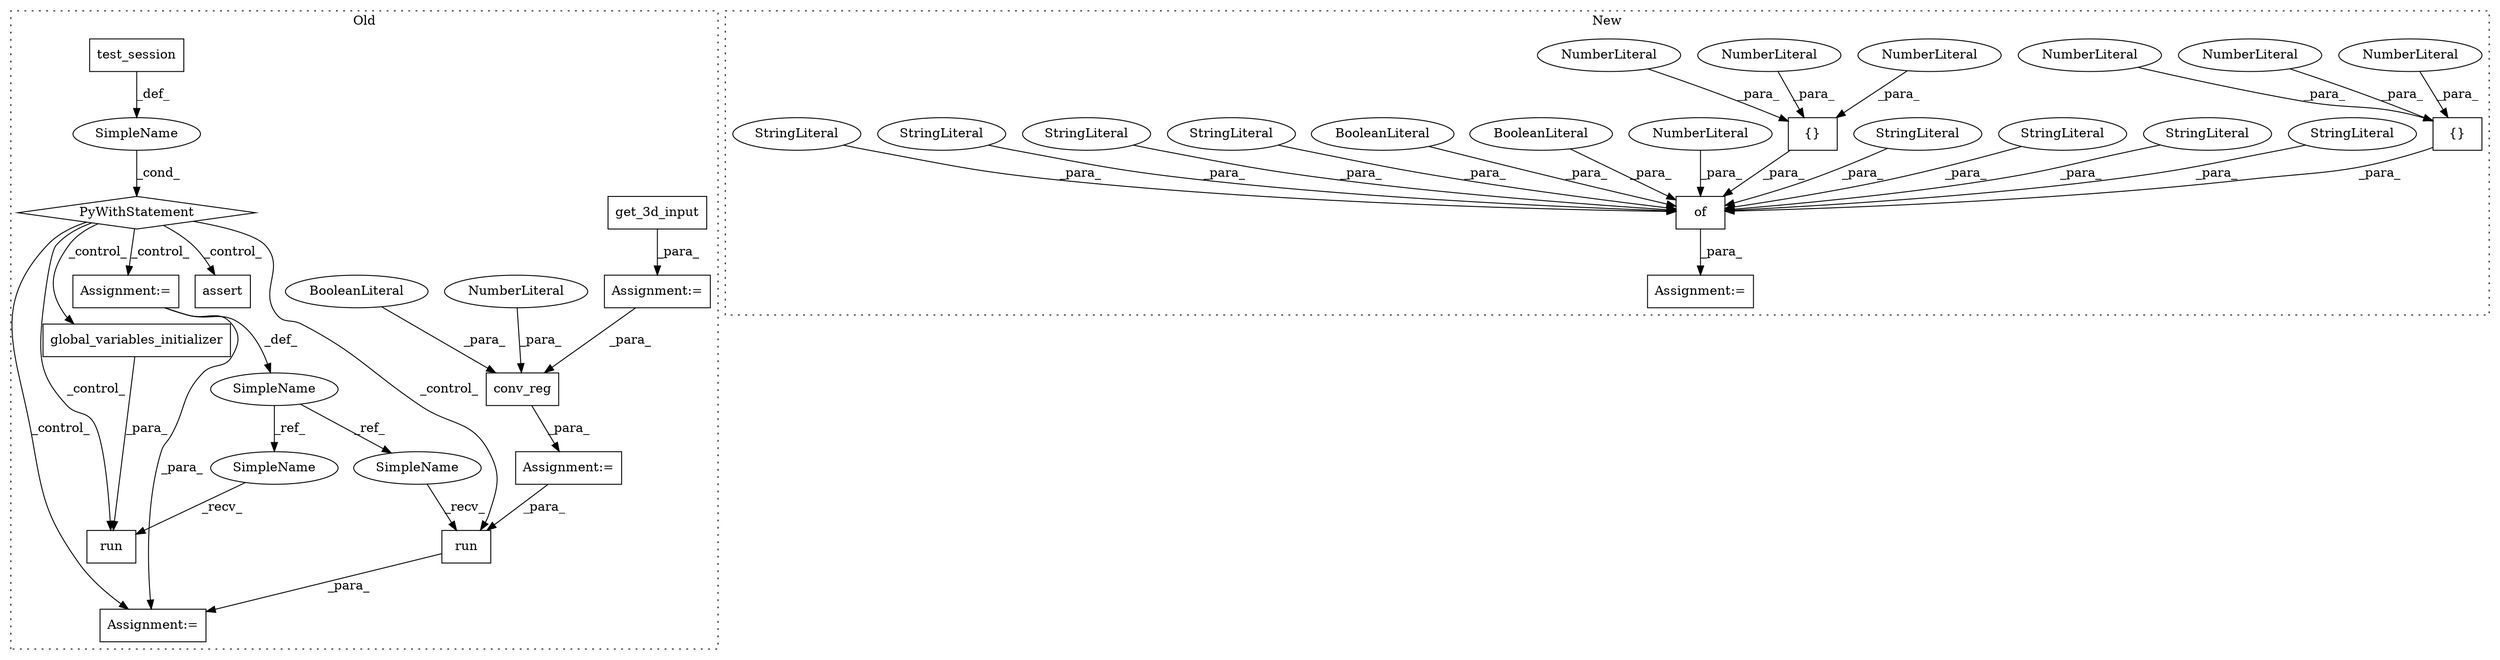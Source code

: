 digraph G {
subgraph cluster0 {
1 [label="get_3d_input" a="32" s="6941" l="14" shape="box"];
6 [label="run" a="32" s="7251,7267" l="4,1" shape="box"];
7 [label="SimpleName" a="42" s="" l="" shape="ellipse"];
8 [label="PyWithStatement" a="104" s="7125,7154" l="10,2" shape="diamond"];
9 [label="run" a="32" s="7185,7230" l="4,1" shape="box"];
10 [label="SimpleName" a="42" s="7168" l="4" shape="ellipse"];
11 [label="test_session" a="32" s="7140" l="14" shape="box"];
12 [label="global_variables_initializer" a="32" s="7200" l="30" shape="box"];
17 [label="Assignment:=" a="7" s="7074" l="1" shape="box"];
18 [label="Assignment:=" a="7" s="7245" l="1" shape="box"];
19 [label="Assignment:=" a="7" s="7168" l="4" shape="box"];
20 [label="Assignment:=" a="7" s="6935" l="1" shape="box"];
26 [label="assert" a="32" s="7281,7378" l="22,1" shape="box"];
30 [label="conv_reg" a="32" s="7075,7097" l="9,1" shape="box"];
31 [label="BooleanLiteral" a="9" s="7089" l="4" shape="ellipse"];
37 [label="NumberLiteral" a="34" s="7094" l="3" shape="ellipse"];
38 [label="SimpleName" a="42" s="7180" l="4" shape="ellipse"];
39 [label="SimpleName" a="42" s="7246" l="4" shape="ellipse"];
label = "Old";
style="dotted";
}
subgraph cluster1 {
2 [label="{}" a="4" s="7224,7230" l="1,1" shape="box"];
3 [label="NumberLiteral" a="34" s="7229" l="1" shape="ellipse"];
4 [label="NumberLiteral" a="34" s="7225" l="1" shape="ellipse"];
5 [label="NumberLiteral" a="34" s="7227" l="1" shape="ellipse"];
13 [label="of" a="32" s="7179,7377" l="3,1" shape="box"];
14 [label="StringLiteral" a="45" s="7340" l="11" shape="ellipse"];
15 [label="StringLiteral" a="45" s="7182" l="15" shape="ellipse"];
16 [label="StringLiteral" a="45" s="7201" l="13" shape="ellipse"];
21 [label="StringLiteral" a="45" s="7232" l="8" shape="ellipse"];
22 [label="{}" a="4" s="7250,7256" l="1,1" shape="box"];
23 [label="NumberLiteral" a="34" s="7251" l="1" shape="ellipse"];
24 [label="NumberLiteral" a="34" s="7255" l="1" shape="ellipse"];
25 [label="NumberLiteral" a="34" s="7253" l="1" shape="ellipse"];
27 [label="Assignment:=" a="7" s="7174" l="1" shape="box"];
28 [label="NumberLiteral" a="34" s="7198" l="2" shape="ellipse"];
29 [label="BooleanLiteral" a="9" s="7270" l="5" shape="ellipse"];
32 [label="BooleanLiteral" a="9" s="7286" l="4" shape="ellipse"];
33 [label="StringLiteral" a="45" s="7352" l="7" shape="ellipse"];
34 [label="StringLiteral" a="45" s="7291" l="15" shape="ellipse"];
35 [label="StringLiteral" a="45" s="7276" l="9" shape="ellipse"];
36 [label="StringLiteral" a="45" s="7360" l="9" shape="ellipse"];
label = "New";
style="dotted";
}
1 -> 20 [label="_para_"];
2 -> 13 [label="_para_"];
3 -> 2 [label="_para_"];
4 -> 2 [label="_para_"];
5 -> 2 [label="_para_"];
6 -> 18 [label="_para_"];
7 -> 8 [label="_cond_"];
8 -> 9 [label="_control_"];
8 -> 12 [label="_control_"];
8 -> 19 [label="_control_"];
8 -> 18 [label="_control_"];
8 -> 26 [label="_control_"];
8 -> 6 [label="_control_"];
10 -> 38 [label="_ref_"];
10 -> 39 [label="_ref_"];
11 -> 7 [label="_def_"];
12 -> 9 [label="_para_"];
13 -> 27 [label="_para_"];
14 -> 13 [label="_para_"];
15 -> 13 [label="_para_"];
16 -> 13 [label="_para_"];
17 -> 6 [label="_para_"];
19 -> 18 [label="_para_"];
19 -> 10 [label="_def_"];
20 -> 30 [label="_para_"];
21 -> 13 [label="_para_"];
22 -> 13 [label="_para_"];
23 -> 22 [label="_para_"];
24 -> 22 [label="_para_"];
25 -> 22 [label="_para_"];
28 -> 13 [label="_para_"];
29 -> 13 [label="_para_"];
30 -> 17 [label="_para_"];
31 -> 30 [label="_para_"];
32 -> 13 [label="_para_"];
33 -> 13 [label="_para_"];
34 -> 13 [label="_para_"];
35 -> 13 [label="_para_"];
36 -> 13 [label="_para_"];
37 -> 30 [label="_para_"];
38 -> 9 [label="_recv_"];
39 -> 6 [label="_recv_"];
}